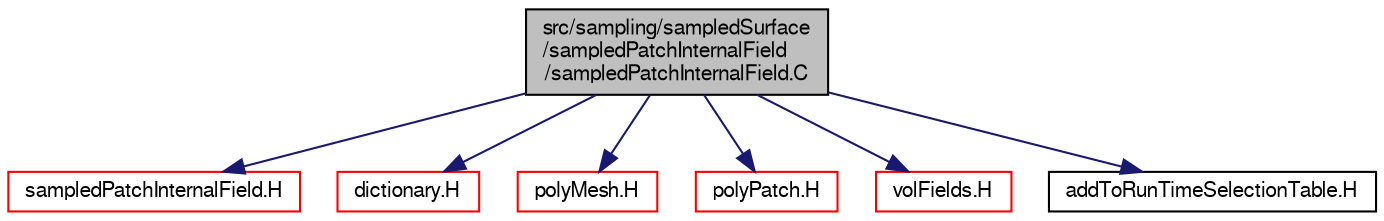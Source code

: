 digraph "src/sampling/sampledSurface/sampledPatchInternalField/sampledPatchInternalField.C"
{
  bgcolor="transparent";
  edge [fontname="FreeSans",fontsize="10",labelfontname="FreeSans",labelfontsize="10"];
  node [fontname="FreeSans",fontsize="10",shape=record];
  Node0 [label="src/sampling/sampledSurface\l/sampledPatchInternalField\l/sampledPatchInternalField.C",height=0.2,width=0.4,color="black", fillcolor="grey75", style="filled", fontcolor="black"];
  Node0 -> Node1 [color="midnightblue",fontsize="10",style="solid",fontname="FreeSans"];
  Node1 [label="sampledPatchInternalField.H",height=0.2,width=0.4,color="red",URL="$a14759.html"];
  Node0 -> Node210 [color="midnightblue",fontsize="10",style="solid",fontname="FreeSans"];
  Node210 [label="dictionary.H",height=0.2,width=0.4,color="red",URL="$a08804.html"];
  Node0 -> Node164 [color="midnightblue",fontsize="10",style="solid",fontname="FreeSans"];
  Node164 [label="polyMesh.H",height=0.2,width=0.4,color="red",URL="$a11630.html"];
  Node0 -> Node191 [color="midnightblue",fontsize="10",style="solid",fontname="FreeSans"];
  Node191 [label="polyPatch.H",height=0.2,width=0.4,color="red",URL="$a11753.html"];
  Node0 -> Node355 [color="midnightblue",fontsize="10",style="solid",fontname="FreeSans"];
  Node355 [label="volFields.H",height=0.2,width=0.4,color="red",URL="$a02750.html"];
  Node0 -> Node360 [color="midnightblue",fontsize="10",style="solid",fontname="FreeSans"];
  Node360 [label="addToRunTimeSelectionTable.H",height=0.2,width=0.4,color="black",URL="$a09263.html",tooltip="Macros for easy insertion into run-time selection tables. "];
}
